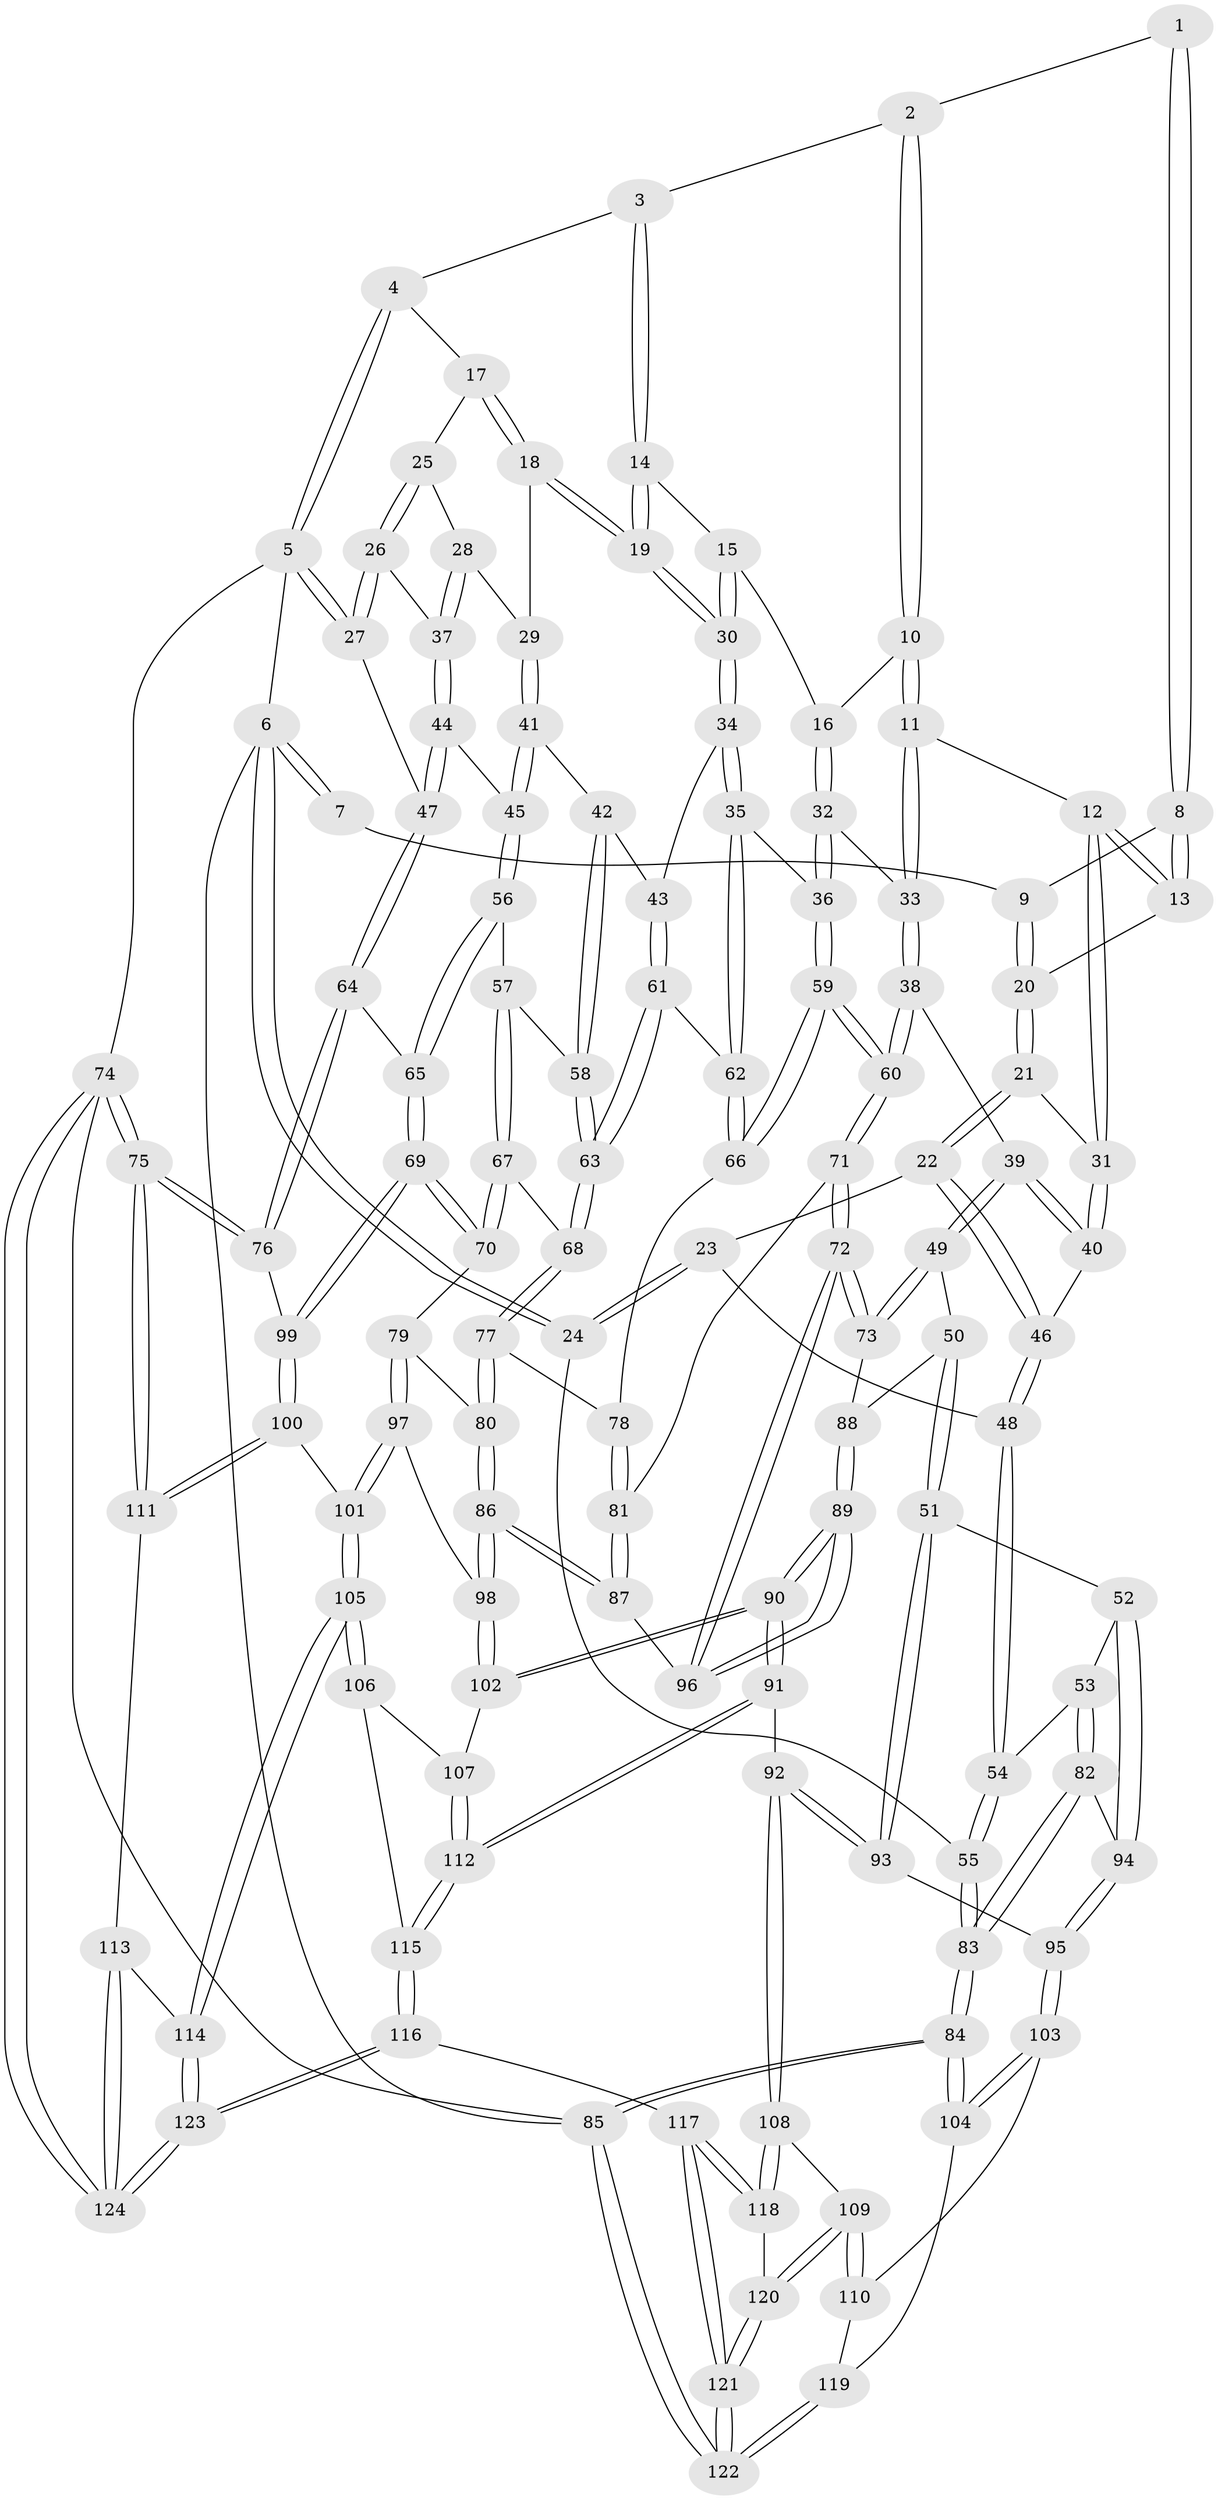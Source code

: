 // coarse degree distribution, {3: 0.08108108108108109, 4: 0.4864864864864865, 5: 0.35135135135135137, 6: 0.08108108108108109}
// Generated by graph-tools (version 1.1) at 2025/52/02/27/25 19:52:36]
// undirected, 124 vertices, 307 edges
graph export_dot {
graph [start="1"]
  node [color=gray90,style=filled];
  1 [pos="+0.3542126860147856+0"];
  2 [pos="+0.4066535498848694+0"];
  3 [pos="+0.5670496383255242+0"];
  4 [pos="+0.7630255219037968+0"];
  5 [pos="+1+0"];
  6 [pos="+0+0"];
  7 [pos="+0+0"];
  8 [pos="+0.23370370140640162+0.04088343711950066"];
  9 [pos="+0.08578009163894666+0"];
  10 [pos="+0.3836340935197792+0.002402826575120346"];
  11 [pos="+0.3384520982201774+0.11401295583647288"];
  12 [pos="+0.24985514031719586+0.11010196251270313"];
  13 [pos="+0.23281507645734228+0.08057292937584536"];
  14 [pos="+0.5705716747562177+0"];
  15 [pos="+0.5524415270045944+0.06832770096674325"];
  16 [pos="+0.49925076600903595+0.11629170429335793"];
  17 [pos="+0.7867566012201946+0"];
  18 [pos="+0.7618224125106708+0.10359611809366591"];
  19 [pos="+0.7026843548072902+0.1340048594108588"];
  20 [pos="+0.09367004920217621+0.043833602908521355"];
  21 [pos="+0.0793140141466534+0.08967362042968806"];
  22 [pos="+0.03450489064896248+0.1417703967151884"];
  23 [pos="+0+0.17347540063666592"];
  24 [pos="+0+0.2022168523429503"];
  25 [pos="+0.9227209603947846+0.07366727867781048"];
  26 [pos="+1+0.10878545626540345"];
  27 [pos="+1+0.05598375316118317"];
  28 [pos="+0.8419763351230822+0.13881550427131376"];
  29 [pos="+0.789705415485845+0.12784724089163346"];
  30 [pos="+0.656914229185282+0.1758507634581496"];
  31 [pos="+0.20634908549559097+0.16260051694554"];
  32 [pos="+0.4481105384290245+0.24873142713063057"];
  33 [pos="+0.41727452567988205+0.24891190450359754"];
  34 [pos="+0.625492393251214+0.2627326676372458"];
  35 [pos="+0.5429052256146802+0.292591811697126"];
  36 [pos="+0.5400087067743831+0.29310583315246275"];
  37 [pos="+0.9172004264083164+0.2005098413896802"];
  38 [pos="+0.3212701204478944+0.3216034132727131"];
  39 [pos="+0.29917192714424345+0.3367414075762086"];
  40 [pos="+0.18974200186261628+0.2472299304653788"];
  41 [pos="+0.8018104551210166+0.27628951087530296"];
  42 [pos="+0.728993062111074+0.2968010833703424"];
  43 [pos="+0.6951782718349203+0.3007830591924942"];
  44 [pos="+0.8865487992102683+0.2942366767478719"];
  45 [pos="+0.8820783266785217+0.30312146814591184"];
  46 [pos="+0.14615348401415718+0.2512679626865528"];
  47 [pos="+1+0.15093330181173634"];
  48 [pos="+0.0990312659102391+0.2942385818832628"];
  49 [pos="+0.2909090789008448+0.369691151356224"];
  50 [pos="+0.24003656382706018+0.44348929909878126"];
  51 [pos="+0.20316400593501338+0.46726015363987855"];
  52 [pos="+0.17055968280955316+0.47356020883736766"];
  53 [pos="+0.09278214076943059+0.4491740502903154"];
  54 [pos="+0.08596484008791636+0.31633802491814245"];
  55 [pos="+0+0.2854119096939378"];
  56 [pos="+0.89898303671562+0.34418079261505713"];
  57 [pos="+0.8596147448004973+0.3777635912738095"];
  58 [pos="+0.799094775700922+0.38954659070678954"];
  59 [pos="+0.5165814729094718+0.46591977637288023"];
  60 [pos="+0.5138848588525191+0.46992255036935654"];
  61 [pos="+0.7200071618201336+0.4348595898017098"];
  62 [pos="+0.6417059449992031+0.4243832664841654"];
  63 [pos="+0.724307363187214+0.441469929222572"];
  64 [pos="+1+0.3903534675232808"];
  65 [pos="+0.8997023077630459+0.34466303264057396"];
  66 [pos="+0.599870720568523+0.47036751903154533"];
  67 [pos="+0.8154359602506738+0.4902322417447823"];
  68 [pos="+0.7278138085650971+0.45883357322516305"];
  69 [pos="+0.936738764694061+0.559557875364783"];
  70 [pos="+0.8388777153968744+0.5188029229434012"];
  71 [pos="+0.49558240839862283+0.5012976912210403"];
  72 [pos="+0.48583028175419213+0.516989303698153"];
  73 [pos="+0.4698824737429459+0.5085096777401081"];
  74 [pos="+1+1"];
  75 [pos="+1+0.8602506290365338"];
  76 [pos="+1+0.5647776618987936"];
  77 [pos="+0.7011274295486164+0.49908355154574324"];
  78 [pos="+0.6635906565217174+0.5096629960010788"];
  79 [pos="+0.747027461047374+0.5967924112760109"];
  80 [pos="+0.7041696647538731+0.5077174598255043"];
  81 [pos="+0.6511819050052032+0.526589314079943"];
  82 [pos="+0+0.5112672146072871"];
  83 [pos="+0+0.5094018413670379"];
  84 [pos="+0+0.8822622047413697"];
  85 [pos="+0+1"];
  86 [pos="+0.6534994013694605+0.6452100514969422"];
  87 [pos="+0.6078161928268218+0.5949293858446577"];
  88 [pos="+0.31056969289473896+0.5108129521646304"];
  89 [pos="+0.40883033240529654+0.6897083332882721"];
  90 [pos="+0.39675742257000124+0.7265521354983216"];
  91 [pos="+0.3889986167161663+0.7344306510886368"];
  92 [pos="+0.3619213817086657+0.7447492237690937"];
  93 [pos="+0.29270381211664914+0.7072677234176559"];
  94 [pos="+0.11518648591127285+0.6718009370343966"];
  95 [pos="+0.1216156578029429+0.6856394728036254"];
  96 [pos="+0.4869966539450812+0.5668393198117156"];
  97 [pos="+0.733885032831248+0.6833485178825421"];
  98 [pos="+0.6857659860498957+0.6877361611554507"];
  99 [pos="+0.955864935038367+0.5780278003960998"];
  100 [pos="+0.8374614084055015+0.7275188602640763"];
  101 [pos="+0.826239058782558+0.7275893645435717"];
  102 [pos="+0.6225548654554718+0.7480544381837038"];
  103 [pos="+0.07371556949248005+0.7724963917595662"];
  104 [pos="+0+0.8523960191575011"];
  105 [pos="+0.7106637182253344+0.9144876391870802"];
  106 [pos="+0.6461911967651867+0.8348198389563943"];
  107 [pos="+0.6258831649079815+0.768522375864214"];
  108 [pos="+0.3266480648045497+0.8100150114962132"];
  109 [pos="+0.20125602435629783+0.8873609307642207"];
  110 [pos="+0.16320101975077553+0.8761770305230919"];
  111 [pos="+0.8938382734208171+0.7925737529492556"];
  112 [pos="+0.5101660625241514+0.8964575594141156"];
  113 [pos="+0.8764984298131356+0.9283433236443066"];
  114 [pos="+0.7131266094747979+0.9359220174598517"];
  115 [pos="+0.5149380713389816+0.9052423276343468"];
  116 [pos="+0.5656517421779049+1"];
  117 [pos="+0.46732378745964454+1"];
  118 [pos="+0.35684611690947915+0.9440834680113559"];
  119 [pos="+0.08410292467175012+0.9273630037309866"];
  120 [pos="+0.20481439485288336+0.9991239397578343"];
  121 [pos="+0.15761969314171462+1"];
  122 [pos="+0.09654976077974961+1"];
  123 [pos="+0.5931136235119542+1"];
  124 [pos="+1+1"];
  1 -- 2;
  1 -- 8;
  1 -- 8;
  2 -- 3;
  2 -- 10;
  2 -- 10;
  3 -- 4;
  3 -- 14;
  3 -- 14;
  4 -- 5;
  4 -- 5;
  4 -- 17;
  5 -- 6;
  5 -- 27;
  5 -- 27;
  5 -- 74;
  6 -- 7;
  6 -- 7;
  6 -- 24;
  6 -- 24;
  6 -- 85;
  7 -- 9;
  8 -- 9;
  8 -- 13;
  8 -- 13;
  9 -- 20;
  9 -- 20;
  10 -- 11;
  10 -- 11;
  10 -- 16;
  11 -- 12;
  11 -- 33;
  11 -- 33;
  12 -- 13;
  12 -- 13;
  12 -- 31;
  12 -- 31;
  13 -- 20;
  14 -- 15;
  14 -- 19;
  14 -- 19;
  15 -- 16;
  15 -- 30;
  15 -- 30;
  16 -- 32;
  16 -- 32;
  17 -- 18;
  17 -- 18;
  17 -- 25;
  18 -- 19;
  18 -- 19;
  18 -- 29;
  19 -- 30;
  19 -- 30;
  20 -- 21;
  20 -- 21;
  21 -- 22;
  21 -- 22;
  21 -- 31;
  22 -- 23;
  22 -- 46;
  22 -- 46;
  23 -- 24;
  23 -- 24;
  23 -- 48;
  24 -- 55;
  25 -- 26;
  25 -- 26;
  25 -- 28;
  26 -- 27;
  26 -- 27;
  26 -- 37;
  27 -- 47;
  28 -- 29;
  28 -- 37;
  28 -- 37;
  29 -- 41;
  29 -- 41;
  30 -- 34;
  30 -- 34;
  31 -- 40;
  31 -- 40;
  32 -- 33;
  32 -- 36;
  32 -- 36;
  33 -- 38;
  33 -- 38;
  34 -- 35;
  34 -- 35;
  34 -- 43;
  35 -- 36;
  35 -- 62;
  35 -- 62;
  36 -- 59;
  36 -- 59;
  37 -- 44;
  37 -- 44;
  38 -- 39;
  38 -- 60;
  38 -- 60;
  39 -- 40;
  39 -- 40;
  39 -- 49;
  39 -- 49;
  40 -- 46;
  41 -- 42;
  41 -- 45;
  41 -- 45;
  42 -- 43;
  42 -- 58;
  42 -- 58;
  43 -- 61;
  43 -- 61;
  44 -- 45;
  44 -- 47;
  44 -- 47;
  45 -- 56;
  45 -- 56;
  46 -- 48;
  46 -- 48;
  47 -- 64;
  47 -- 64;
  48 -- 54;
  48 -- 54;
  49 -- 50;
  49 -- 73;
  49 -- 73;
  50 -- 51;
  50 -- 51;
  50 -- 88;
  51 -- 52;
  51 -- 93;
  51 -- 93;
  52 -- 53;
  52 -- 94;
  52 -- 94;
  53 -- 54;
  53 -- 82;
  53 -- 82;
  54 -- 55;
  54 -- 55;
  55 -- 83;
  55 -- 83;
  56 -- 57;
  56 -- 65;
  56 -- 65;
  57 -- 58;
  57 -- 67;
  57 -- 67;
  58 -- 63;
  58 -- 63;
  59 -- 60;
  59 -- 60;
  59 -- 66;
  59 -- 66;
  60 -- 71;
  60 -- 71;
  61 -- 62;
  61 -- 63;
  61 -- 63;
  62 -- 66;
  62 -- 66;
  63 -- 68;
  63 -- 68;
  64 -- 65;
  64 -- 76;
  64 -- 76;
  65 -- 69;
  65 -- 69;
  66 -- 78;
  67 -- 68;
  67 -- 70;
  67 -- 70;
  68 -- 77;
  68 -- 77;
  69 -- 70;
  69 -- 70;
  69 -- 99;
  69 -- 99;
  70 -- 79;
  71 -- 72;
  71 -- 72;
  71 -- 81;
  72 -- 73;
  72 -- 73;
  72 -- 96;
  72 -- 96;
  73 -- 88;
  74 -- 75;
  74 -- 75;
  74 -- 124;
  74 -- 124;
  74 -- 85;
  75 -- 76;
  75 -- 76;
  75 -- 111;
  75 -- 111;
  76 -- 99;
  77 -- 78;
  77 -- 80;
  77 -- 80;
  78 -- 81;
  78 -- 81;
  79 -- 80;
  79 -- 97;
  79 -- 97;
  80 -- 86;
  80 -- 86;
  81 -- 87;
  81 -- 87;
  82 -- 83;
  82 -- 83;
  82 -- 94;
  83 -- 84;
  83 -- 84;
  84 -- 85;
  84 -- 85;
  84 -- 104;
  84 -- 104;
  85 -- 122;
  85 -- 122;
  86 -- 87;
  86 -- 87;
  86 -- 98;
  86 -- 98;
  87 -- 96;
  88 -- 89;
  88 -- 89;
  89 -- 90;
  89 -- 90;
  89 -- 96;
  89 -- 96;
  90 -- 91;
  90 -- 91;
  90 -- 102;
  90 -- 102;
  91 -- 92;
  91 -- 112;
  91 -- 112;
  92 -- 93;
  92 -- 93;
  92 -- 108;
  92 -- 108;
  93 -- 95;
  94 -- 95;
  94 -- 95;
  95 -- 103;
  95 -- 103;
  97 -- 98;
  97 -- 101;
  97 -- 101;
  98 -- 102;
  98 -- 102;
  99 -- 100;
  99 -- 100;
  100 -- 101;
  100 -- 111;
  100 -- 111;
  101 -- 105;
  101 -- 105;
  102 -- 107;
  103 -- 104;
  103 -- 104;
  103 -- 110;
  104 -- 119;
  105 -- 106;
  105 -- 106;
  105 -- 114;
  105 -- 114;
  106 -- 107;
  106 -- 115;
  107 -- 112;
  107 -- 112;
  108 -- 109;
  108 -- 118;
  108 -- 118;
  109 -- 110;
  109 -- 110;
  109 -- 120;
  109 -- 120;
  110 -- 119;
  111 -- 113;
  112 -- 115;
  112 -- 115;
  113 -- 114;
  113 -- 124;
  113 -- 124;
  114 -- 123;
  114 -- 123;
  115 -- 116;
  115 -- 116;
  116 -- 117;
  116 -- 123;
  116 -- 123;
  117 -- 118;
  117 -- 118;
  117 -- 121;
  117 -- 121;
  118 -- 120;
  119 -- 122;
  119 -- 122;
  120 -- 121;
  120 -- 121;
  121 -- 122;
  121 -- 122;
  123 -- 124;
  123 -- 124;
}
